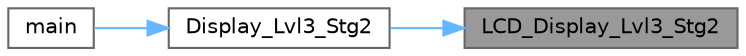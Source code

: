 digraph "LCD_Display_Lvl3_Stg2"
{
 // LATEX_PDF_SIZE
  bgcolor="transparent";
  edge [fontname=Helvetica,fontsize=10,labelfontname=Helvetica,labelfontsize=10];
  node [fontname=Helvetica,fontsize=10,shape=box,height=0.2,width=0.4];
  rankdir="RL";
  Node1 [id="Node000001",label="LCD_Display_Lvl3_Stg2",height=0.2,width=0.4,color="gray40", fillcolor="grey60", style="filled", fontcolor="black",tooltip="Displays the second stage of Level 3 on the LCD screen."];
  Node1 -> Node2 [id="edge1_Node000001_Node000002",dir="back",color="steelblue1",style="solid",tooltip=" "];
  Node2 [id="Node000002",label="Display_Lvl3_Stg2",height=0.2,width=0.4,color="grey40", fillcolor="white", style="filled",URL="$_application_code_8c.html#a5100fb16f06dfc463e1d7dc01ea0f876",tooltip=" "];
  Node2 -> Node3 [id="edge2_Node000002_Node000003",dir="back",color="steelblue1",style="solid",tooltip=" "];
  Node3 [id="Node000003",label="main",height=0.2,width=0.4,color="grey40", fillcolor="white", style="filled",URL="$main_8c.html#a840291bc02cba5474a4cb46a9b9566fe",tooltip="The application entry point."];
}
